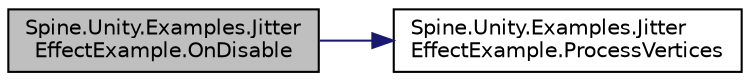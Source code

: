 digraph "Spine.Unity.Examples.JitterEffectExample.OnDisable"
{
 // LATEX_PDF_SIZE
  edge [fontname="Helvetica",fontsize="10",labelfontname="Helvetica",labelfontsize="10"];
  node [fontname="Helvetica",fontsize="10",shape=record];
  rankdir="LR";
  Node1 [label="Spine.Unity.Examples.Jitter\lEffectExample.OnDisable",height=0.2,width=0.4,color="black", fillcolor="grey75", style="filled", fontcolor="black",tooltip=" "];
  Node1 -> Node2 [color="midnightblue",fontsize="10",style="solid",fontname="Helvetica"];
  Node2 [label="Spine.Unity.Examples.Jitter\lEffectExample.ProcessVertices",height=0.2,width=0.4,color="black", fillcolor="white", style="filled",URL="$class_spine_1_1_unity_1_1_examples_1_1_jitter_effect_example.html#a065a4b14ef546af5442246c7cacb50df",tooltip=" "];
}
